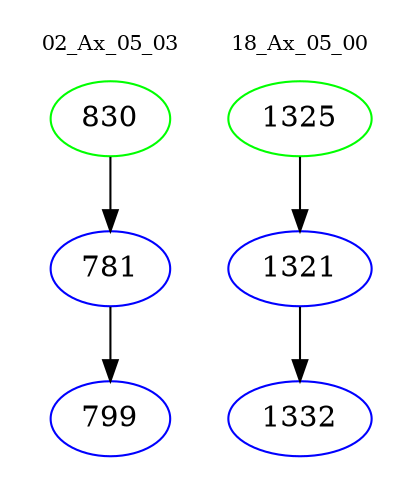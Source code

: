 digraph{
subgraph cluster_0 {
color = white
label = "02_Ax_05_03";
fontsize=10;
T0_830 [label="830", color="green"]
T0_830 -> T0_781 [color="black"]
T0_781 [label="781", color="blue"]
T0_781 -> T0_799 [color="black"]
T0_799 [label="799", color="blue"]
}
subgraph cluster_1 {
color = white
label = "18_Ax_05_00";
fontsize=10;
T1_1325 [label="1325", color="green"]
T1_1325 -> T1_1321 [color="black"]
T1_1321 [label="1321", color="blue"]
T1_1321 -> T1_1332 [color="black"]
T1_1332 [label="1332", color="blue"]
}
}
